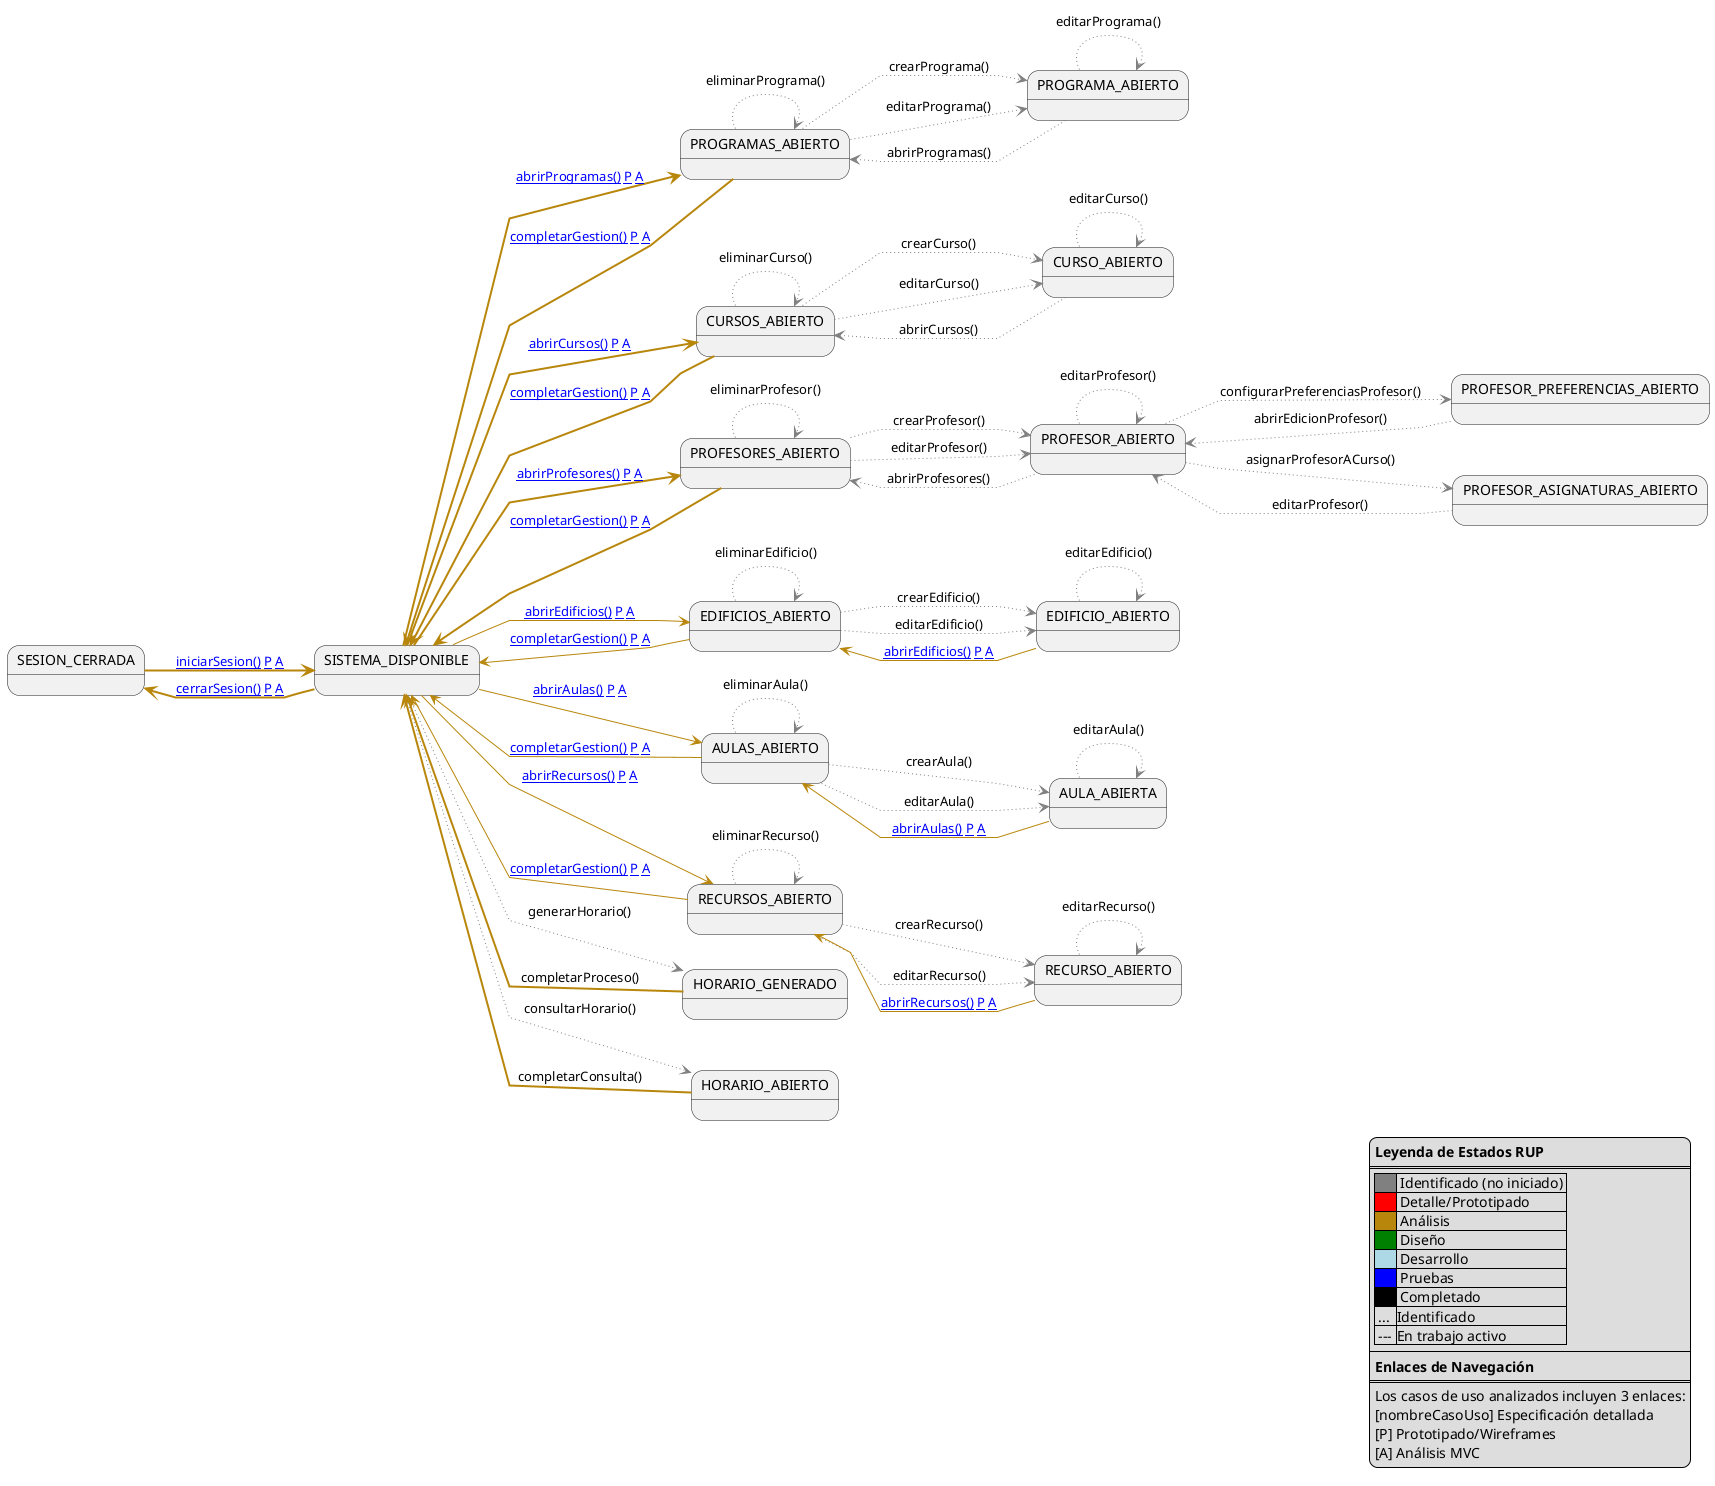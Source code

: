@startuml diagrama-contexto-administrador

left to right direction
skinparam linetype polyline

legend bottom right
    **Leyenda de Estados RUP**
    ====
    |<#gray>     | Identificado (no iniciado) |
    |<#red>      | Detalle/Prototipado |
    |<#darkgoldenrod>| Análisis |
    |<#green>    | Diseño |
    |<#lightblue>| Desarrollo |
    |<#blue>     | Pruebas |
    |<#black>    | Completado |
    | ... |Identificado|
    | --- |En trabajo activo|
    ----
    **Enlaces de Navegación**
    ====
    Los casos de uso analizados incluyen 3 enlaces:
    [nombreCasoUso] Especificación detallada
    [P] Prototipado/Wireframes  
    [A] Análisis MVC
end legend

state "SESION_CERRADA" as NoAuth
state "SISTEMA_DISPONIBLE" as Menu

state "PROGRAMAS_ABIERTO" as ListProgramas
state "PROGRAMA_ABIERTO" as EditPrograma
state "CURSOS_ABIERTO" as ListCursos
state "CURSO_ABIERTO" as EditCurso
state "PROFESORES_ABIERTO" as ListProfesores
state "PROFESOR_ABIERTO" as EditProfesor
state "PROFESOR_PREFERENCIAS_ABIERTO" as EditProfesorPreferencias
state "EDIFICIOS_ABIERTO" as ListEdificios
state "EDIFICIO_ABIERTO" as EditEdificio
state "AULAS_ABIERTO" as ListAulas
state "AULA_ABIERTA" as EditAula
state "RECURSOS_ABIERTO" as ListRecursos
state "RECURSO_ABIERTO" as EditRecurso

state "PROFESOR_ASIGNATURAS_ABIERTO" as Asignaciones
state "HORARIO_GENERADO" as Generacion
state "HORARIO_ABIERTO" as Consulta

NoAuth -[#darkgoldenrod,thickness=2]-> Menu: [[https://github.com/mmasias/pySigHor/blob/main/RUP/00-casos-uso/02-detalle/iniciarSesion/README.md iniciarSesion()]] [[https://github.com/mmasias/pySigHor/blob/main/RUP/00-casos-uso/02-detalle/iniciarSesion/prototipo.puml P]] [[https://github.com/mmasias/pySigHor/blob/main/RUP/01-analisis/casos-uso/iniciarSesion/README.md A]]

Menu -[#darkgoldenrod,thickness=2]-> NoAuth: [[https://github.com/mmasias/pySigHor/blob/main/RUP/00-casos-uso/02-detalle/cerrarSesion/README.md cerrarSesion()]] [[https://github.com/mmasias/pySigHor/blob/main/RUP/00-casos-uso/02-detalle/cerrarSesion/prototipo.puml P]] [[https://github.com/mmasias/pySigHor/blob/main/RUP/01-analisis/casos-uso/cerrarSesion/README.md A]]
Menu -[#darkgoldenrod,thickness=2]-> ListProgramas: [[https://github.com/mmasias/pySigHor/blob/main/RUP/00-casos-uso/02-detalle/abrirProgramas/README.md abrirProgramas()]] [[https://github.com/mmasias/pySigHor/blob/main/RUP/00-casos-uso/02-detalle/abrirProgramas/prototipo.puml P]] [[https://github.com/mmasias/pySigHor/blob/main/RUP/01-analisis/casos-uso/abrirProgramas/README.md A]]
Menu -[#darkgoldenrod,thickness=2]-> ListCursos: [[https://github.com/mmasias/pySigHor/blob/main/RUP/00-casos-uso/02-detalle/abrirCursos/README.md abrirCursos()]] [[https://github.com/mmasias/pySigHor/blob/main/RUP/00-casos-uso/02-detalle/abrirCursos/prototipo.puml P]] [[https://github.com/mmasias/pySigHor/blob/main/RUP/01-analisis/casos-uso/abrirCursos/README.md A]]
Menu -[#darkgoldenrod,thickness=2]-> ListProfesores: [[https://github.com/mmasias/pySigHor/blob/main/RUP/00-casos-uso/02-detalle/abrirProfesores/README.md abrirProfesores()]] [[https://github.com/mmasias/pySigHor/blob/main/RUP/00-casos-uso/02-detalle/abrirProfesores/prototipo.puml P]] [[https://github.com/mmasias/pySigHor/blob/main/RUP/01-analisis/casos-uso/abrirProfesores/README.md A]]
Menu -[#darkgoldenrod]-> ListEdificios: [[https://github.com/mmasias/pySigHor/blob/main/RUP/00-casos-uso/02-detalle/abrirEdificios/README.md abrirEdificios()]] [[https://github.com/mmasias/pySigHor/blob/main/RUP/00-casos-uso/02-detalle/abrirEdificios/prototipo.puml P]] [[https://github.com/mmasias/pySigHor/blob/main/RUP/01-analisis/casos-uso/abrirEdificios/README.md A]]
Menu -[#darkgoldenrod]-> ListAulas: [[https://github.com/mmasias/pySigHor/blob/main/RUP/00-casos-uso/02-detalle/abrirAulas/README.md abrirAulas()]] [[https://github.com/mmasias/pySigHor/blob/main/RUP/00-casos-uso/02-detalle/abrirAulas/prototipo.puml P]] [[https://github.com/mmasias/pySigHor/blob/main/RUP/01-analisis/casos-uso/abrirAulas/README.md A]]
Menu -[#darkgoldenrod]-> ListRecursos: [[https://github.com/mmasias/pySigHor/blob/main/RUP/00-casos-uso/02-detalle/abrirRecursos/README.md abrirRecursos()]] [[https://github.com/mmasias/pySigHor/blob/main/RUP/00-casos-uso/02-detalle/abrirRecursos/prototipo.puml P]] [[https://github.com/mmasias/pySigHor/blob/main/RUP/01-analisis/casos-uso/abrirRecursos/README.md A]]
Menu -[#gray,dotted]-> Generacion: generarHorario()
Menu -[#gray,dotted]-> Consulta: consultarHorario()

EditProfesor -[#gray,dotted]-> Asignaciones: asignarProfesorACurso()

Asignaciones -[#gray,dotted]-> EditProfesor: editarProfesor()
ListProgramas -[#gray,dotted]-> EditPrograma: crearPrograma()
ListProgramas -[#gray,dotted]-> EditPrograma: editarPrograma()
ListProgramas -[#gray,dotted]-> ListProgramas: eliminarPrograma()
EditPrograma -[#gray,dotted]-> EditPrograma: editarPrograma()
EditPrograma -[#gray,dotted]-> ListProgramas: abrirProgramas()
ListCursos -[#gray,dotted]-> EditCurso: crearCurso()
ListCursos -[#gray,dotted]-> EditCurso: editarCurso()
ListCursos -[#gray,dotted]-> ListCursos: eliminarCurso()
EditCurso -[#gray,dotted]-> EditCurso: editarCurso()
EditCurso -[#gray,dotted]-> ListCursos: abrirCursos()
ListProfesores -[#gray,dotted]-> EditProfesor: crearProfesor()
ListProfesores -[#gray,dotted]-> EditProfesor: editarProfesor()
ListProfesores -[#gray,dotted]-> ListProfesores: eliminarProfesor()
EditProfesor -[#gray,dotted]-> EditProfesor: editarProfesor()
EditProfesor -[#gray,dotted]-> EditProfesorPreferencias: configurarPreferenciasProfesor()
EditProfesor -[#gray,dotted]-> ListProfesores: abrirProfesores()
EditProfesorPreferencias -[#gray,dotted]-> EditProfesor: abrirEdicionProfesor()
ListEdificios -[#gray,dotted]-> EditEdificio: crearEdificio()
ListEdificios -[#gray,dotted]-> EditEdificio: editarEdificio()
ListEdificios -[#gray,dotted]-> ListEdificios: eliminarEdificio()
EditEdificio -[#gray,dotted]-> EditEdificio: editarEdificio()
EditEdificio -[#darkgoldenrod]-> ListEdificios: [[https://github.com/mmasias/pySigHor/blob/main/RUP/00-casos-uso/02-detalle/abrirEdificios/README.md abrirEdificios()]] [[https://github.com/mmasias/pySigHor/blob/main/RUP/00-casos-uso/02-detalle/abrirEdificios/prototipo.puml P]] [[https://github.com/mmasias/pySigHor/blob/main/RUP/01-analisis/casos-uso/abrirEdificios/README.md A]]
ListAulas -[#gray,dotted]-> EditAula: crearAula()
ListAulas -[#gray,dotted]-> EditAula: editarAula()
ListAulas -[#gray,dotted]-> ListAulas: eliminarAula()
EditAula -[#gray,dotted]-> EditAula: editarAula()
EditAula -[#darkgoldenrod]-> ListAulas: [[https://github.com/mmasias/pySigHor/blob/main/RUP/00-casos-uso/02-detalle/abrirAulas/README.md abrirAulas()]] [[https://github.com/mmasias/pySigHor/blob/main/RUP/00-casos-uso/02-detalle/abrirAulas/prototipo.puml P]] [[https://github.com/mmasias/pySigHor/blob/main/RUP/01-analisis/casos-uso/abrirAulas/README.md A]]
ListRecursos -[#gray,dotted]-> EditRecurso: crearRecurso()
ListRecursos -[#gray,dotted]-> EditRecurso: editarRecurso()
ListRecursos -[#gray,dotted]-> ListRecursos: eliminarRecurso()
EditRecurso -[#gray,dotted]-> EditRecurso: editarRecurso()
EditRecurso -[#darkgoldenrod]-> ListRecursos: [[https://github.com/mmasias/pySigHor/blob/main/RUP/00-casos-uso/02-detalle/abrirRecursos/README.md abrirRecursos()]] [[https://github.com/mmasias/pySigHor/blob/main/RUP/00-casos-uso/02-detalle/abrirRecursos/prototipo.puml P]] [[https://github.com/mmasias/pySigHor/blob/main/RUP/01-analisis/casos-uso/abrirRecursos/README.md A]]
ListProgramas -[#darkgoldenrod,thickness=2]-> Menu: [[https://github.com/mmasias/pySigHor/blob/main/RUP/00-casos-uso/02-detalle/completarGestion/README.md completarGestion()]] [[https://github.com/mmasias/pySigHor/blob/main/RUP/00-casos-uso/02-detalle/completarGestion/prototipo.puml P]] [[https://github.com/mmasias/pySigHor/blob/main/RUP/01-analisis/casos-uso/completarGestion/README.md A]]
ListCursos -[#darkgoldenrod,thickness=2]-> Menu: [[https://github.com/mmasias/pySigHor/blob/main/RUP/00-casos-uso/02-detalle/completarGestion/README.md completarGestion()]] [[https://github.com/mmasias/pySigHor/blob/main/RUP/00-casos-uso/02-detalle/completarGestion/prototipo.puml P]] [[https://github.com/mmasias/pySigHor/blob/main/RUP/01-analisis/casos-uso/completarGestion/README.md A]]
ListProfesores -[#darkgoldenrod,thickness=2]-> Menu: [[https://github.com/mmasias/pySigHor/blob/main/RUP/00-casos-uso/02-detalle/completarGestion/README.md completarGestion()]] [[https://github.com/mmasias/pySigHor/blob/main/RUP/00-casos-uso/02-detalle/completarGestion/prototipo.puml P]] [[https://github.com/mmasias/pySigHor/blob/main/RUP/01-analisis/casos-uso/completarGestion/README.md A]]
ListEdificios -[#darkgoldenrod]-> Menu: [[https://github.com/mmasias/pySigHor/blob/main/RUP/00-casos-uso/02-detalle/completarGestion/README.md completarGestion()]] [[https://github.com/mmasias/pySigHor/blob/main/RUP/00-casos-uso/02-detalle/completarGestion/prototipo.puml P]] [[https://github.com/mmasias/pySigHor/blob/main/RUP/01-analisis/casos-uso/completarGestion/README.md A]]
ListAulas -[#darkgoldenrod]-> Menu: [[https://github.com/mmasias/pySigHor/blob/main/RUP/00-casos-uso/02-detalle/completarGestion/README.md completarGestion()]] [[https://github.com/mmasias/pySigHor/blob/main/RUP/00-casos-uso/02-detalle/completarGestion/prototipo.puml P]] [[https://github.com/mmasias/pySigHor/blob/main/RUP/01-analisis/casos-uso/completarGestion/README.md A]]
ListRecursos -[#darkgoldenrod]-> Menu: [[https://github.com/mmasias/pySigHor/blob/main/RUP/00-casos-uso/02-detalle/completarGestion/README.md completarGestion()]] [[https://github.com/mmasias/pySigHor/blob/main/RUP/00-casos-uso/02-detalle/completarGestion/prototipo.puml P]] [[https://github.com/mmasias/pySigHor/blob/main/RUP/01-analisis/casos-uso/completarGestion/README.md A]]
Generacion -[#darkgoldenrod,thickness=2]-> Menu: completarProceso()
Consulta -[#darkgoldenrod,thickness=2]-> Menu: completarConsulta()
@enduml